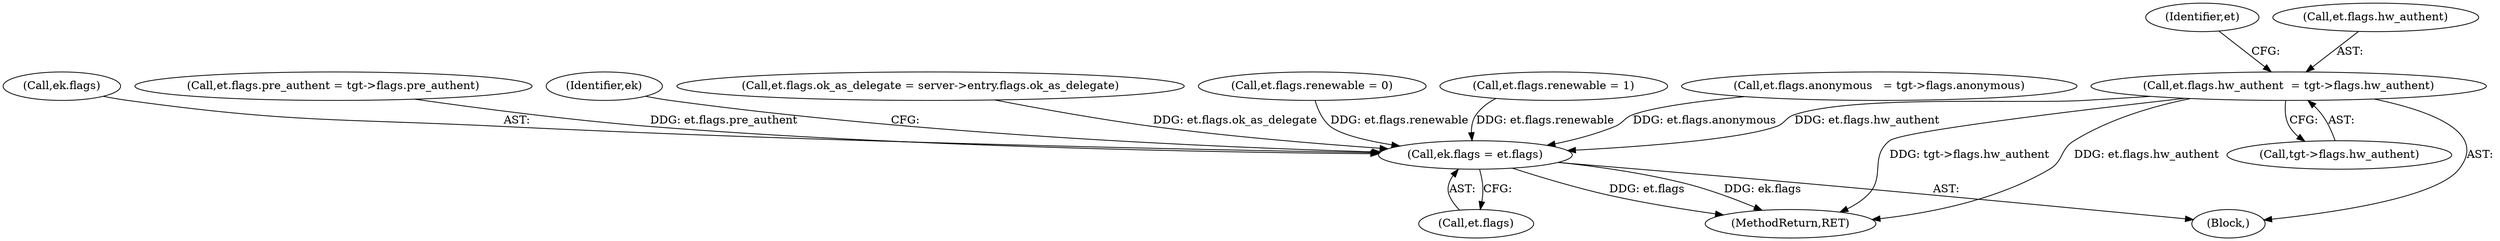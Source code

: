 digraph "0_heimdal_b1e699103f08d6a0ca46a122193c9da65f6cf837_1@pointer" {
"1000605" [label="(Call,et.flags.hw_authent  = tgt->flags.hw_authent)"];
"1000861" [label="(Call,ek.flags = et.flags)"];
"1001127" [label="(MethodReturn,RET)"];
"1000134" [label="(Block,)"];
"1000619" [label="(Identifier,et)"];
"1000865" [label="(Call,et.flags)"];
"1000627" [label="(Call,et.flags.ok_as_delegate = server->entry.flags.ok_as_delegate)"];
"1000587" [label="(Call,et.flags.renewable = 0)"];
"1000410" [label="(Call,et.flags.renewable = 1)"];
"1000611" [label="(Call,tgt->flags.hw_authent)"];
"1000616" [label="(Call,et.flags.anonymous   = tgt->flags.anonymous)"];
"1000605" [label="(Call,et.flags.hw_authent  = tgt->flags.hw_authent)"];
"1000862" [label="(Call,ek.flags)"];
"1000594" [label="(Call,et.flags.pre_authent = tgt->flags.pre_authent)"];
"1000870" [label="(Identifier,ek)"];
"1000861" [label="(Call,ek.flags = et.flags)"];
"1000606" [label="(Call,et.flags.hw_authent)"];
"1000605" -> "1000134"  [label="AST: "];
"1000605" -> "1000611"  [label="CFG: "];
"1000606" -> "1000605"  [label="AST: "];
"1000611" -> "1000605"  [label="AST: "];
"1000619" -> "1000605"  [label="CFG: "];
"1000605" -> "1001127"  [label="DDG: tgt->flags.hw_authent"];
"1000605" -> "1001127"  [label="DDG: et.flags.hw_authent"];
"1000605" -> "1000861"  [label="DDG: et.flags.hw_authent"];
"1000861" -> "1000134"  [label="AST: "];
"1000861" -> "1000865"  [label="CFG: "];
"1000862" -> "1000861"  [label="AST: "];
"1000865" -> "1000861"  [label="AST: "];
"1000870" -> "1000861"  [label="CFG: "];
"1000861" -> "1001127"  [label="DDG: et.flags"];
"1000861" -> "1001127"  [label="DDG: ek.flags"];
"1000616" -> "1000861"  [label="DDG: et.flags.anonymous"];
"1000587" -> "1000861"  [label="DDG: et.flags.renewable"];
"1000627" -> "1000861"  [label="DDG: et.flags.ok_as_delegate"];
"1000410" -> "1000861"  [label="DDG: et.flags.renewable"];
"1000594" -> "1000861"  [label="DDG: et.flags.pre_authent"];
}

